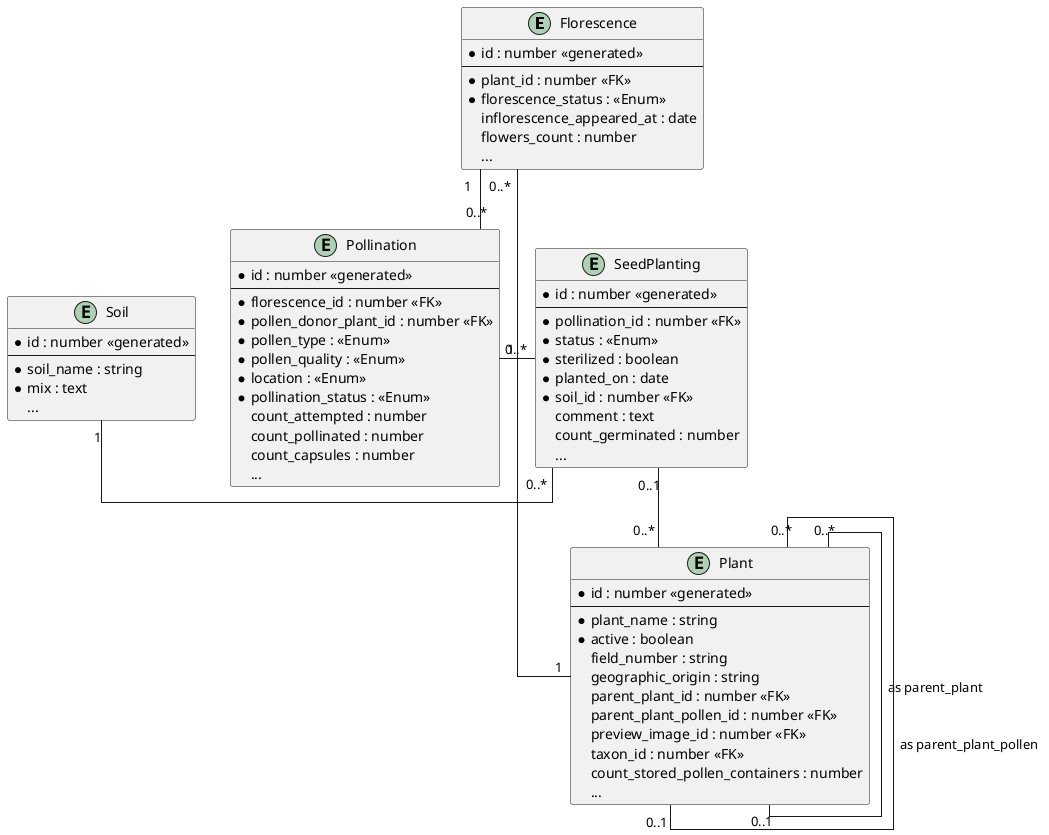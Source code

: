 @startuml plants-entity-relationships
skinparam linetype ortho

entity "Florescence" as florescence {
  * id : number <<generated>>
  --
  * plant_id : number <<FK>>
  * florescence_status : <<Enum>>
  inflorescence_appeared_at : date
  flowers_count : number
  ...
}

entity "Pollination" as pollination {
  *id : number <<generated>>
  --
  * florescence_id : number <<FK>>
  * pollen_donor_plant_id : number <<FK>>
  * pollen_type : <<Enum>>
  * pollen_quality : <<Enum>>
  * location : <<Enum>>
  * pollination_status : <<Enum>>
  count_attempted : number
  count_pollinated : number
  count_capsules : number
  ...
}

entity "SeedPlanting" as seed_planting {
  * id : number <<generated>>
  --
  * pollination_id : number <<FK>>
  * status : <<Enum>>
  * sterilized : boolean
  * planted_on : date
  * soil_id : number <<FK>>
  comment : text
  count_germinated : number
  ...
}

entity "Soil" as soil {
  * id : number <<generated>>
  --
  * soil_name : string
  * mix : text
  ...
}

entity "Plant" as plant {
  * id : number <<generated>>
  --
  * plant_name : string
  * active : boolean
  field_number : string
  geographic_origin : string
  parent_plant_id : number <<FK>>
  parent_plant_pollen_id : number <<FK>>
  preview_image_id : number <<FK>>
  taxon_id : number <<FK>>
  count_stored_pollen_containers : number
  ...
}

florescence "1" -down- "0..*" pollination
pollination "1" -right- "0..*" seed_planting
seed_planting "0..1" -down- "0..*" plant
seed_planting "0..*" -left- "1" soil
plant "0..*" - "0..1" plant : "as parent_plant"
plant "0..*" - "0..1" plant : "as parent_plant_pollen"
florescence "0..*"--"1" plant
@enduml

